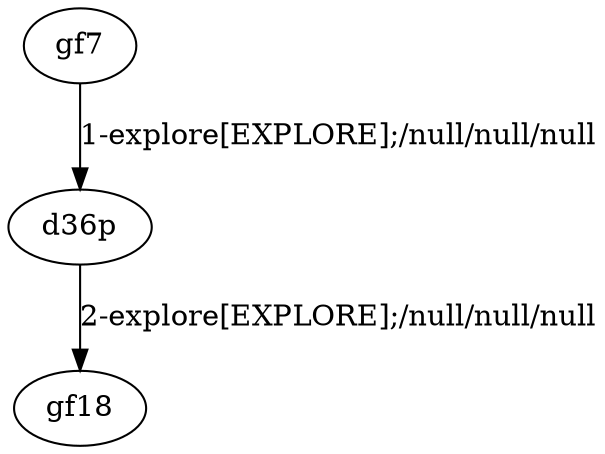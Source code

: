 # Total number of goals covered by this test: 1
# d36p --> gf18

digraph g {
"gf7" -> "d36p" [label = "1-explore[EXPLORE];/null/null/null"];
"d36p" -> "gf18" [label = "2-explore[EXPLORE];/null/null/null"];
}
